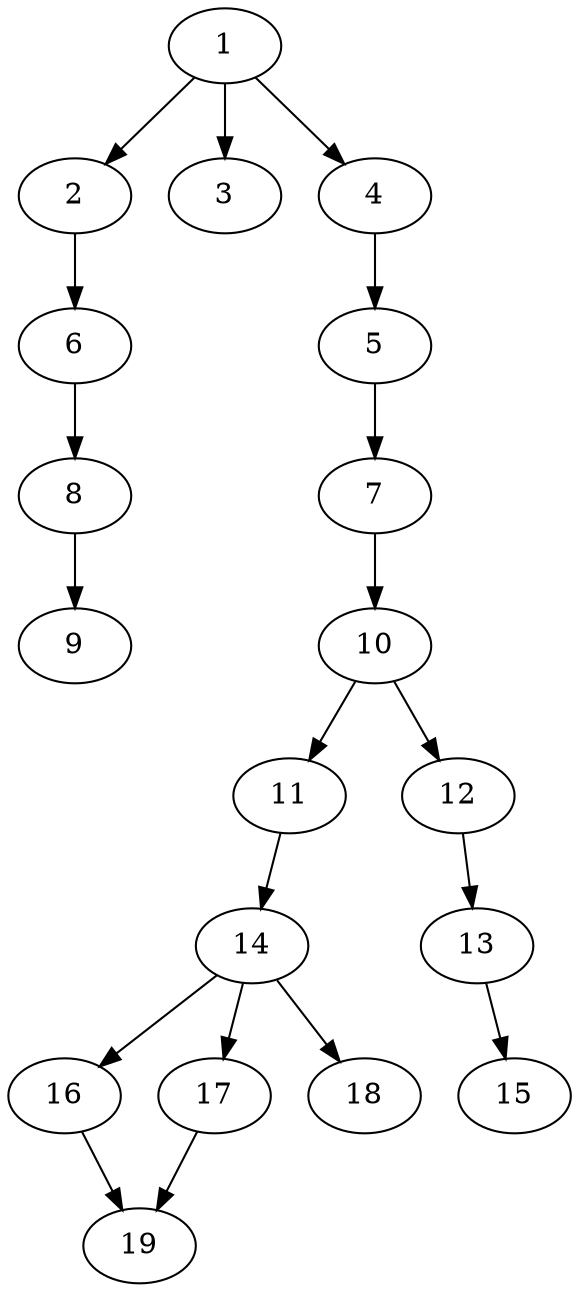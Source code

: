 // DAG (tier=1-easy, mode=compute, n=19, ccr=0.281, fat=0.397, density=0.303, regular=0.649, jump=0.062, mindata=262144, maxdata=2097152)
// DAG automatically generated by daggen at Sun Aug 24 16:33:32 2025
// /home/ermia/Project/Environments/daggen/bin/daggen --dot --ccr 0.281 --fat 0.397 --regular 0.649 --density 0.303 --jump 0.062 --mindata 262144 --maxdata 2097152 -n 19 
digraph G {
  1 [size="8819726728998768", alpha="0.04", expect_size="4409863364499384"]
  1 -> 2 [size ="5476620173312"]
  1 -> 3 [size ="5476620173312"]
  1 -> 4 [size ="5476620173312"]
  2 [size="79790477472000", alpha="0.03", expect_size="39895238736000"]
  2 -> 6 [size ="1932735283200"]
  3 [size="9910250135638160", alpha="0.02", expect_size="4955125067819080"]
  4 [size="6189288667656224768", alpha="0.12", expect_size="3094644333828112384"]
  4 -> 5 [size ="26968108040192"]
  5 [size="4565043429507072000", alpha="0.01", expect_size="2282521714753536000"]
  5 -> 7 [size ="22015062835200"]
  6 [size="3523354147573202944", alpha="0.07", expect_size="1761677073786601472"]
  6 -> 8 [size ="18523690631168"]
  7 [size="25251773596783", alpha="0.08", expect_size="12625886798391"]
  7 -> 10 [size ="1845166604288"]
  8 [size="447959463052560", alpha="0.16", expect_size="223979731526280"]
  8 -> 9 [size ="11443940360192"]
  9 [size="146663335264256000", alpha="0.05", expect_size="73331667632128000"]
  10 [size="5492318350719582208", alpha="0.03", expect_size="2746159175359791104"]
  10 -> 11 [size ="24903503839232"]
  10 -> 12 [size ="24903503839232"]
  11 [size="130608861109278", alpha="0.03", expect_size="65304430554639"]
  11 -> 14 [size ="5315156246528"]
  12 [size="1818564194794995712", alpha="0.06", expect_size="909282097397497856"]
  12 -> 13 [size ="11919071117312"]
  13 [size="625388658422859", alpha="0.14", expect_size="312694329211429"]
  13 -> 15 [size ="875175084032"]
  14 [size="66050503870253", alpha="0.05", expect_size="33025251935126"]
  14 -> 16 [size ="2173328949248"]
  14 -> 17 [size ="2173328949248"]
  14 -> 18 [size ="2173328949248"]
  15 [size="19070244342110312", alpha="0.00", expect_size="9535122171055156"]
  16 [size="186553098502668288", alpha="0.06", expect_size="93276549251334144"]
  16 -> 19 [size ="2611910541312"]
  17 [size="18894653918959876", alpha="0.05", expect_size="9447326959479938"]
  17 -> 19 [size ="8472703795200"]
  18 [size="788408262145188", alpha="0.17", expect_size="394204131072594"]
  19 [size="205168452376100", alpha="0.16", expect_size="102584226188050"]
}
